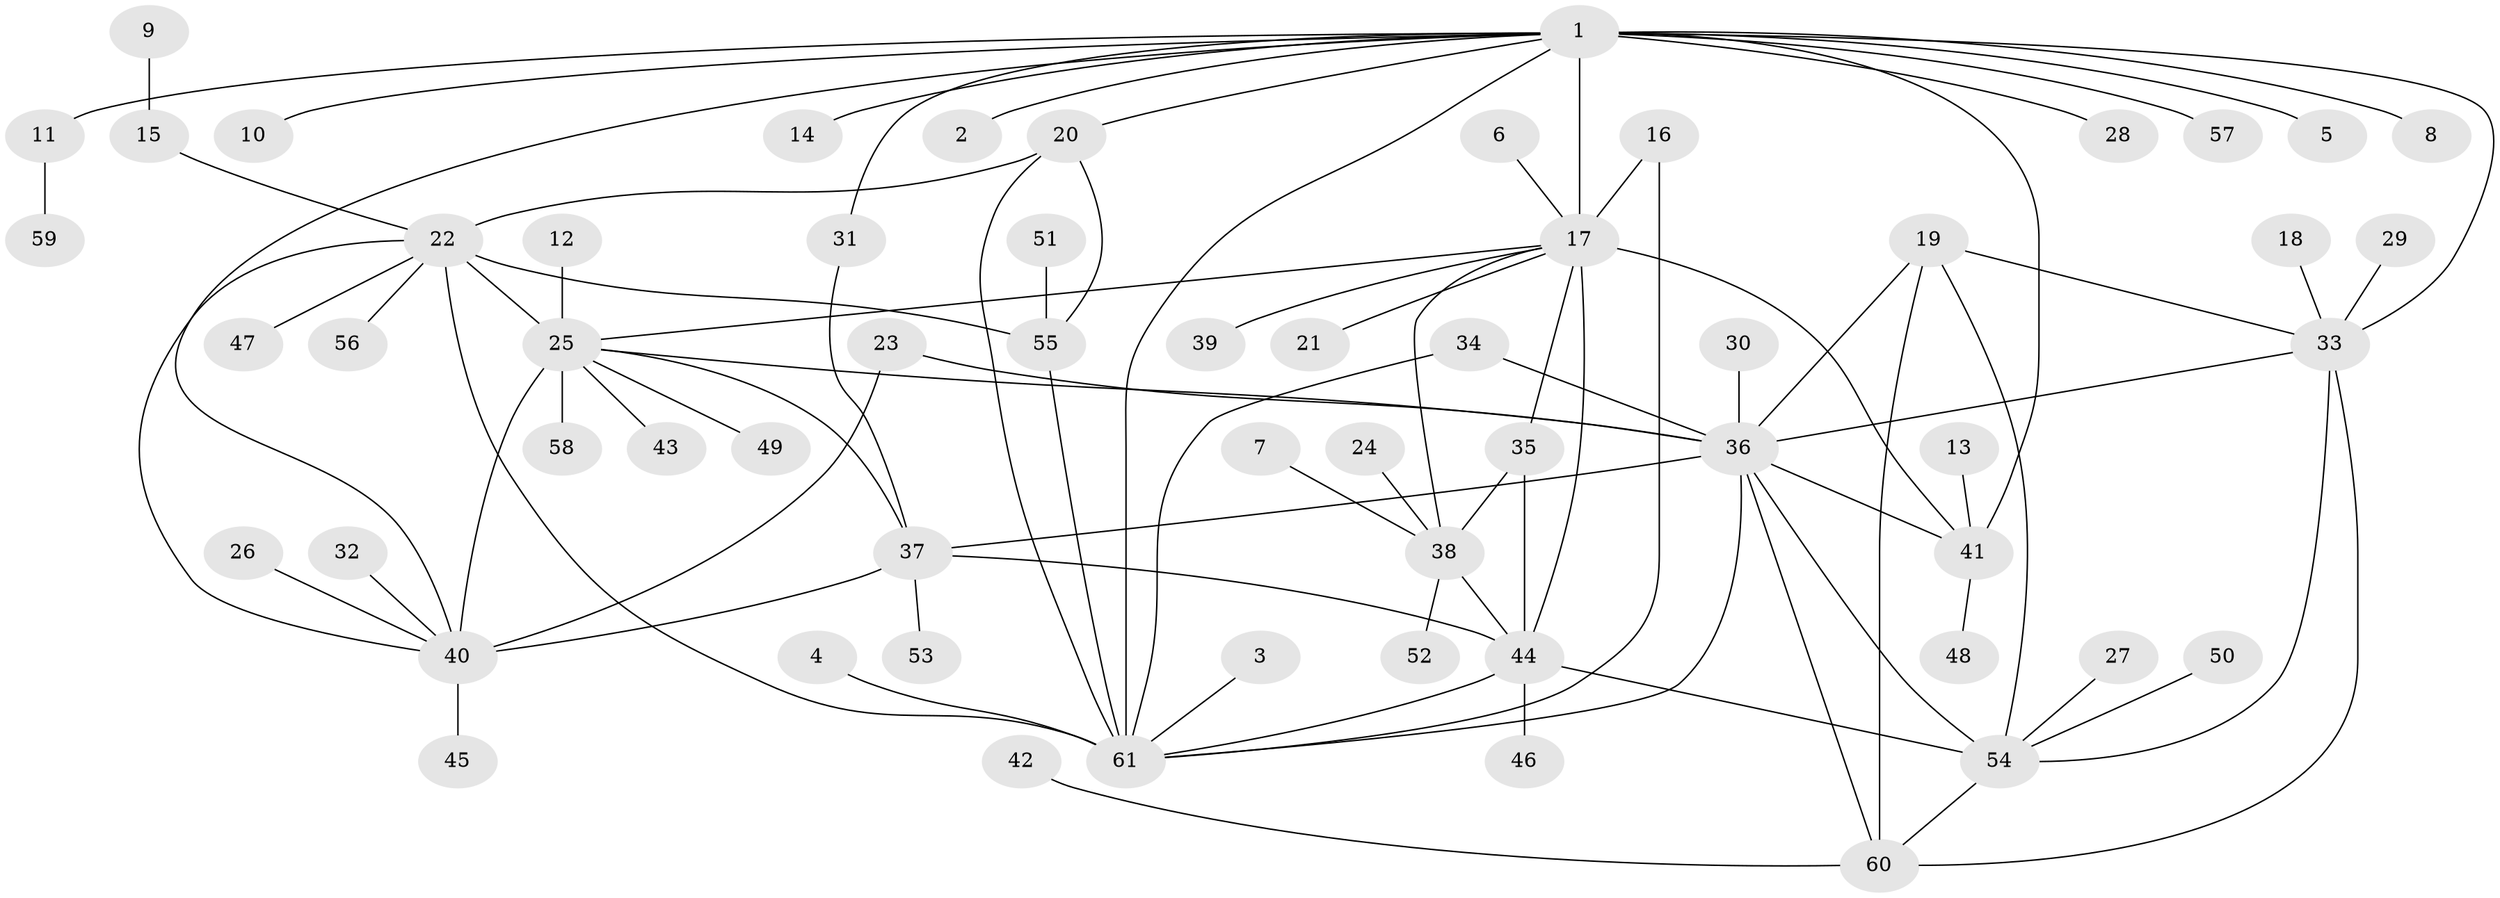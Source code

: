 // original degree distribution, {6: 0.04132231404958678, 13: 0.01652892561983471, 5: 0.024793388429752067, 9: 0.01652892561983471, 10: 0.03305785123966942, 7: 0.049586776859504134, 11: 0.01652892561983471, 8: 0.03305785123966942, 14: 0.008264462809917356, 12: 0.008264462809917356, 1: 0.5785123966942148, 4: 0.01652892561983471, 2: 0.1322314049586777, 3: 0.024793388429752067}
// Generated by graph-tools (version 1.1) at 2025/50/03/09/25 03:50:31]
// undirected, 61 vertices, 89 edges
graph export_dot {
graph [start="1"]
  node [color=gray90,style=filled];
  1;
  2;
  3;
  4;
  5;
  6;
  7;
  8;
  9;
  10;
  11;
  12;
  13;
  14;
  15;
  16;
  17;
  18;
  19;
  20;
  21;
  22;
  23;
  24;
  25;
  26;
  27;
  28;
  29;
  30;
  31;
  32;
  33;
  34;
  35;
  36;
  37;
  38;
  39;
  40;
  41;
  42;
  43;
  44;
  45;
  46;
  47;
  48;
  49;
  50;
  51;
  52;
  53;
  54;
  55;
  56;
  57;
  58;
  59;
  60;
  61;
  1 -- 2 [weight=1.0];
  1 -- 5 [weight=1.0];
  1 -- 8 [weight=1.0];
  1 -- 10 [weight=1.0];
  1 -- 11 [weight=1.0];
  1 -- 14 [weight=1.0];
  1 -- 17 [weight=4.0];
  1 -- 20 [weight=1.0];
  1 -- 28 [weight=1.0];
  1 -- 31 [weight=1.0];
  1 -- 33 [weight=1.0];
  1 -- 40 [weight=1.0];
  1 -- 41 [weight=4.0];
  1 -- 57 [weight=1.0];
  1 -- 61 [weight=1.0];
  3 -- 61 [weight=1.0];
  4 -- 61 [weight=1.0];
  6 -- 17 [weight=1.0];
  7 -- 38 [weight=1.0];
  9 -- 15 [weight=1.0];
  11 -- 59 [weight=1.0];
  12 -- 25 [weight=1.0];
  13 -- 41 [weight=1.0];
  15 -- 22 [weight=1.0];
  16 -- 17 [weight=1.0];
  16 -- 61 [weight=1.0];
  17 -- 21 [weight=1.0];
  17 -- 25 [weight=1.0];
  17 -- 35 [weight=1.0];
  17 -- 38 [weight=1.0];
  17 -- 39 [weight=1.0];
  17 -- 41 [weight=1.0];
  17 -- 44 [weight=3.0];
  18 -- 33 [weight=1.0];
  19 -- 33 [weight=1.0];
  19 -- 36 [weight=1.0];
  19 -- 54 [weight=1.0];
  19 -- 60 [weight=2.0];
  20 -- 22 [weight=3.0];
  20 -- 55 [weight=1.0];
  20 -- 61 [weight=1.0];
  22 -- 25 [weight=1.0];
  22 -- 40 [weight=1.0];
  22 -- 47 [weight=1.0];
  22 -- 55 [weight=3.0];
  22 -- 56 [weight=1.0];
  22 -- 61 [weight=3.0];
  23 -- 36 [weight=1.0];
  23 -- 40 [weight=1.0];
  24 -- 38 [weight=1.0];
  25 -- 36 [weight=1.0];
  25 -- 37 [weight=3.0];
  25 -- 40 [weight=6.0];
  25 -- 43 [weight=1.0];
  25 -- 49 [weight=1.0];
  25 -- 58 [weight=1.0];
  26 -- 40 [weight=1.0];
  27 -- 54 [weight=1.0];
  29 -- 33 [weight=1.0];
  30 -- 36 [weight=1.0];
  31 -- 37 [weight=1.0];
  32 -- 40 [weight=1.0];
  33 -- 36 [weight=1.0];
  33 -- 54 [weight=1.0];
  33 -- 60 [weight=2.0];
  34 -- 36 [weight=1.0];
  34 -- 61 [weight=1.0];
  35 -- 38 [weight=1.0];
  35 -- 44 [weight=3.0];
  36 -- 37 [weight=1.0];
  36 -- 41 [weight=1.0];
  36 -- 54 [weight=1.0];
  36 -- 60 [weight=2.0];
  36 -- 61 [weight=1.0];
  37 -- 40 [weight=2.0];
  37 -- 44 [weight=1.0];
  37 -- 53 [weight=1.0];
  38 -- 44 [weight=3.0];
  38 -- 52 [weight=1.0];
  40 -- 45 [weight=1.0];
  41 -- 48 [weight=1.0];
  42 -- 60 [weight=1.0];
  44 -- 46 [weight=1.0];
  44 -- 54 [weight=1.0];
  44 -- 61 [weight=1.0];
  50 -- 54 [weight=1.0];
  51 -- 55 [weight=1.0];
  54 -- 60 [weight=2.0];
  55 -- 61 [weight=1.0];
}
